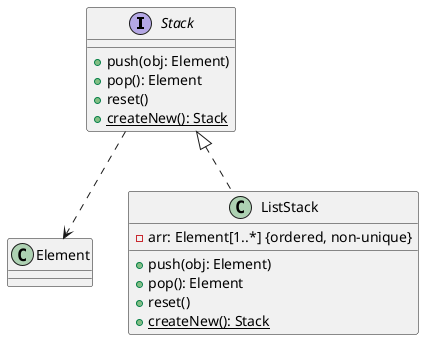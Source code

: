 @startuml

interface Stack {
  + push(obj: Element)
  + pop(): Element
  + reset()
  {static} + createNew(): Stack
}

class Element {
}

class ListStack {
  + push(obj: Element)
  + pop(): Element
  + reset()
  {static} + createNew(): Stack
  - arr: Element[1..*] {ordered, non-unique}
}

Stack <|.. ListStack
Stack ..> Element

@enduml
